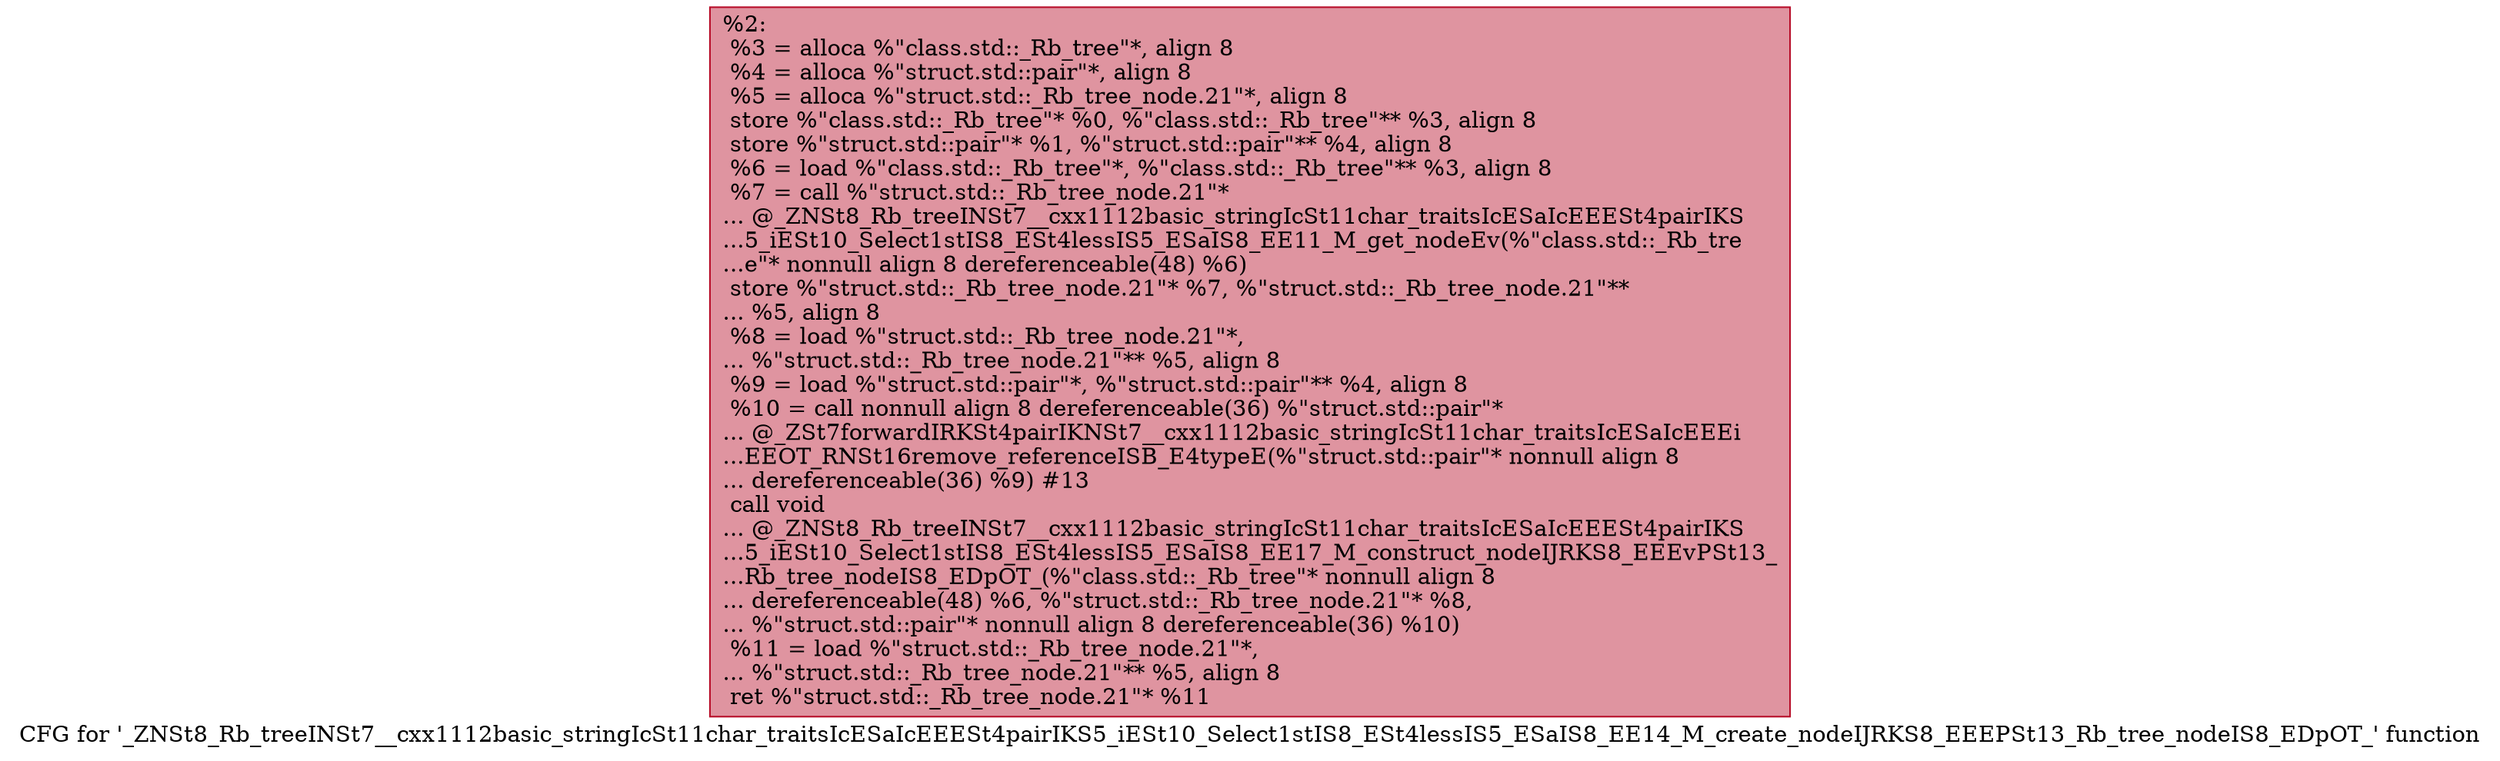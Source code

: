 digraph "CFG for '_ZNSt8_Rb_treeINSt7__cxx1112basic_stringIcSt11char_traitsIcESaIcEEESt4pairIKS5_iESt10_Select1stIS8_ESt4lessIS5_ESaIS8_EE14_M_create_nodeIJRKS8_EEEPSt13_Rb_tree_nodeIS8_EDpOT_' function" {
	label="CFG for '_ZNSt8_Rb_treeINSt7__cxx1112basic_stringIcSt11char_traitsIcESaIcEEESt4pairIKS5_iESt10_Select1stIS8_ESt4lessIS5_ESaIS8_EE14_M_create_nodeIJRKS8_EEEPSt13_Rb_tree_nodeIS8_EDpOT_' function";

	Node0x55a846808ba0 [shape=record,color="#b70d28ff", style=filled, fillcolor="#b70d2870",label="{%2:\l  %3 = alloca %\"class.std::_Rb_tree\"*, align 8\l  %4 = alloca %\"struct.std::pair\"*, align 8\l  %5 = alloca %\"struct.std::_Rb_tree_node.21\"*, align 8\l  store %\"class.std::_Rb_tree\"* %0, %\"class.std::_Rb_tree\"** %3, align 8\l  store %\"struct.std::pair\"* %1, %\"struct.std::pair\"** %4, align 8\l  %6 = load %\"class.std::_Rb_tree\"*, %\"class.std::_Rb_tree\"** %3, align 8\l  %7 = call %\"struct.std::_Rb_tree_node.21\"*\l... @_ZNSt8_Rb_treeINSt7__cxx1112basic_stringIcSt11char_traitsIcESaIcEEESt4pairIKS\l...5_iESt10_Select1stIS8_ESt4lessIS5_ESaIS8_EE11_M_get_nodeEv(%\"class.std::_Rb_tre\l...e\"* nonnull align 8 dereferenceable(48) %6)\l  store %\"struct.std::_Rb_tree_node.21\"* %7, %\"struct.std::_Rb_tree_node.21\"**\l... %5, align 8\l  %8 = load %\"struct.std::_Rb_tree_node.21\"*,\l... %\"struct.std::_Rb_tree_node.21\"** %5, align 8\l  %9 = load %\"struct.std::pair\"*, %\"struct.std::pair\"** %4, align 8\l  %10 = call nonnull align 8 dereferenceable(36) %\"struct.std::pair\"*\l... @_ZSt7forwardIRKSt4pairIKNSt7__cxx1112basic_stringIcSt11char_traitsIcESaIcEEEi\l...EEOT_RNSt16remove_referenceISB_E4typeE(%\"struct.std::pair\"* nonnull align 8\l... dereferenceable(36) %9) #13\l  call void\l... @_ZNSt8_Rb_treeINSt7__cxx1112basic_stringIcSt11char_traitsIcESaIcEEESt4pairIKS\l...5_iESt10_Select1stIS8_ESt4lessIS5_ESaIS8_EE17_M_construct_nodeIJRKS8_EEEvPSt13_\l...Rb_tree_nodeIS8_EDpOT_(%\"class.std::_Rb_tree\"* nonnull align 8\l... dereferenceable(48) %6, %\"struct.std::_Rb_tree_node.21\"* %8,\l... %\"struct.std::pair\"* nonnull align 8 dereferenceable(36) %10)\l  %11 = load %\"struct.std::_Rb_tree_node.21\"*,\l... %\"struct.std::_Rb_tree_node.21\"** %5, align 8\l  ret %\"struct.std::_Rb_tree_node.21\"* %11\l}"];
}
